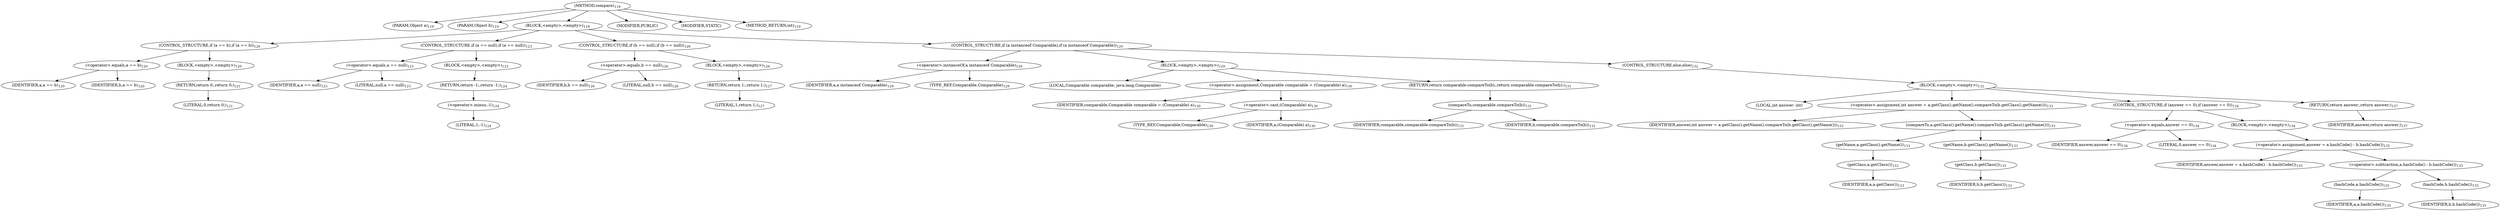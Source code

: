 digraph "compare" {  
"178" [label = <(METHOD,compare)<SUB>119</SUB>> ]
"179" [label = <(PARAM,Object a)<SUB>119</SUB>> ]
"180" [label = <(PARAM,Object b)<SUB>119</SUB>> ]
"181" [label = <(BLOCK,&lt;empty&gt;,&lt;empty&gt;)<SUB>119</SUB>> ]
"182" [label = <(CONTROL_STRUCTURE,if (a == b),if (a == b))<SUB>120</SUB>> ]
"183" [label = <(&lt;operator&gt;.equals,a == b)<SUB>120</SUB>> ]
"184" [label = <(IDENTIFIER,a,a == b)<SUB>120</SUB>> ]
"185" [label = <(IDENTIFIER,b,a == b)<SUB>120</SUB>> ]
"186" [label = <(BLOCK,&lt;empty&gt;,&lt;empty&gt;)<SUB>120</SUB>> ]
"187" [label = <(RETURN,return 0;,return 0;)<SUB>121</SUB>> ]
"188" [label = <(LITERAL,0,return 0;)<SUB>121</SUB>> ]
"189" [label = <(CONTROL_STRUCTURE,if (a == null),if (a == null))<SUB>123</SUB>> ]
"190" [label = <(&lt;operator&gt;.equals,a == null)<SUB>123</SUB>> ]
"191" [label = <(IDENTIFIER,a,a == null)<SUB>123</SUB>> ]
"192" [label = <(LITERAL,null,a == null)<SUB>123</SUB>> ]
"193" [label = <(BLOCK,&lt;empty&gt;,&lt;empty&gt;)<SUB>123</SUB>> ]
"194" [label = <(RETURN,return -1;,return -1;)<SUB>124</SUB>> ]
"195" [label = <(&lt;operator&gt;.minus,-1)<SUB>124</SUB>> ]
"196" [label = <(LITERAL,1,-1)<SUB>124</SUB>> ]
"197" [label = <(CONTROL_STRUCTURE,if (b == null),if (b == null))<SUB>126</SUB>> ]
"198" [label = <(&lt;operator&gt;.equals,b == null)<SUB>126</SUB>> ]
"199" [label = <(IDENTIFIER,b,b == null)<SUB>126</SUB>> ]
"200" [label = <(LITERAL,null,b == null)<SUB>126</SUB>> ]
"201" [label = <(BLOCK,&lt;empty&gt;,&lt;empty&gt;)<SUB>126</SUB>> ]
"202" [label = <(RETURN,return 1;,return 1;)<SUB>127</SUB>> ]
"203" [label = <(LITERAL,1,return 1;)<SUB>127</SUB>> ]
"204" [label = <(CONTROL_STRUCTURE,if (a instanceof Comparable),if (a instanceof Comparable))<SUB>129</SUB>> ]
"205" [label = <(&lt;operator&gt;.instanceOf,a instanceof Comparable)<SUB>129</SUB>> ]
"206" [label = <(IDENTIFIER,a,a instanceof Comparable)<SUB>129</SUB>> ]
"207" [label = <(TYPE_REF,Comparable,Comparable)<SUB>129</SUB>> ]
"208" [label = <(BLOCK,&lt;empty&gt;,&lt;empty&gt;)<SUB>129</SUB>> ]
"209" [label = <(LOCAL,Comparable comparable: java.lang.Comparable)> ]
"210" [label = <(&lt;operator&gt;.assignment,Comparable comparable = (Comparable) a)<SUB>130</SUB>> ]
"211" [label = <(IDENTIFIER,comparable,Comparable comparable = (Comparable) a)<SUB>130</SUB>> ]
"212" [label = <(&lt;operator&gt;.cast,(Comparable) a)<SUB>130</SUB>> ]
"213" [label = <(TYPE_REF,Comparable,Comparable)<SUB>130</SUB>> ]
"214" [label = <(IDENTIFIER,a,(Comparable) a)<SUB>130</SUB>> ]
"215" [label = <(RETURN,return comparable.compareTo(b);,return comparable.compareTo(b);)<SUB>131</SUB>> ]
"216" [label = <(compareTo,comparable.compareTo(b))<SUB>131</SUB>> ]
"217" [label = <(IDENTIFIER,comparable,comparable.compareTo(b))<SUB>131</SUB>> ]
"218" [label = <(IDENTIFIER,b,comparable.compareTo(b))<SUB>131</SUB>> ]
"219" [label = <(CONTROL_STRUCTURE,else,else)<SUB>132</SUB>> ]
"220" [label = <(BLOCK,&lt;empty&gt;,&lt;empty&gt;)<SUB>132</SUB>> ]
"221" [label = <(LOCAL,int answer: int)> ]
"222" [label = <(&lt;operator&gt;.assignment,int answer = a.getClass().getName().compareTo(b.getClass().getName()))<SUB>133</SUB>> ]
"223" [label = <(IDENTIFIER,answer,int answer = a.getClass().getName().compareTo(b.getClass().getName()))<SUB>133</SUB>> ]
"224" [label = <(compareTo,a.getClass().getName().compareTo(b.getClass().getName()))<SUB>133</SUB>> ]
"225" [label = <(getName,a.getClass().getName())<SUB>133</SUB>> ]
"226" [label = <(getClass,a.getClass())<SUB>133</SUB>> ]
"227" [label = <(IDENTIFIER,a,a.getClass())<SUB>133</SUB>> ]
"228" [label = <(getName,b.getClass().getName())<SUB>133</SUB>> ]
"229" [label = <(getClass,b.getClass())<SUB>133</SUB>> ]
"230" [label = <(IDENTIFIER,b,b.getClass())<SUB>133</SUB>> ]
"231" [label = <(CONTROL_STRUCTURE,if (answer == 0),if (answer == 0))<SUB>134</SUB>> ]
"232" [label = <(&lt;operator&gt;.equals,answer == 0)<SUB>134</SUB>> ]
"233" [label = <(IDENTIFIER,answer,answer == 0)<SUB>134</SUB>> ]
"234" [label = <(LITERAL,0,answer == 0)<SUB>134</SUB>> ]
"235" [label = <(BLOCK,&lt;empty&gt;,&lt;empty&gt;)<SUB>134</SUB>> ]
"236" [label = <(&lt;operator&gt;.assignment,answer = a.hashCode() - b.hashCode())<SUB>135</SUB>> ]
"237" [label = <(IDENTIFIER,answer,answer = a.hashCode() - b.hashCode())<SUB>135</SUB>> ]
"238" [label = <(&lt;operator&gt;.subtraction,a.hashCode() - b.hashCode())<SUB>135</SUB>> ]
"239" [label = <(hashCode,a.hashCode())<SUB>135</SUB>> ]
"240" [label = <(IDENTIFIER,a,a.hashCode())<SUB>135</SUB>> ]
"241" [label = <(hashCode,b.hashCode())<SUB>135</SUB>> ]
"242" [label = <(IDENTIFIER,b,b.hashCode())<SUB>135</SUB>> ]
"243" [label = <(RETURN,return answer;,return answer;)<SUB>137</SUB>> ]
"244" [label = <(IDENTIFIER,answer,return answer;)<SUB>137</SUB>> ]
"245" [label = <(MODIFIER,PUBLIC)> ]
"246" [label = <(MODIFIER,STATIC)> ]
"247" [label = <(METHOD_RETURN,int)<SUB>119</SUB>> ]
  "178" -> "179" 
  "178" -> "180" 
  "178" -> "181" 
  "178" -> "245" 
  "178" -> "246" 
  "178" -> "247" 
  "181" -> "182" 
  "181" -> "189" 
  "181" -> "197" 
  "181" -> "204" 
  "182" -> "183" 
  "182" -> "186" 
  "183" -> "184" 
  "183" -> "185" 
  "186" -> "187" 
  "187" -> "188" 
  "189" -> "190" 
  "189" -> "193" 
  "190" -> "191" 
  "190" -> "192" 
  "193" -> "194" 
  "194" -> "195" 
  "195" -> "196" 
  "197" -> "198" 
  "197" -> "201" 
  "198" -> "199" 
  "198" -> "200" 
  "201" -> "202" 
  "202" -> "203" 
  "204" -> "205" 
  "204" -> "208" 
  "204" -> "219" 
  "205" -> "206" 
  "205" -> "207" 
  "208" -> "209" 
  "208" -> "210" 
  "208" -> "215" 
  "210" -> "211" 
  "210" -> "212" 
  "212" -> "213" 
  "212" -> "214" 
  "215" -> "216" 
  "216" -> "217" 
  "216" -> "218" 
  "219" -> "220" 
  "220" -> "221" 
  "220" -> "222" 
  "220" -> "231" 
  "220" -> "243" 
  "222" -> "223" 
  "222" -> "224" 
  "224" -> "225" 
  "224" -> "228" 
  "225" -> "226" 
  "226" -> "227" 
  "228" -> "229" 
  "229" -> "230" 
  "231" -> "232" 
  "231" -> "235" 
  "232" -> "233" 
  "232" -> "234" 
  "235" -> "236" 
  "236" -> "237" 
  "236" -> "238" 
  "238" -> "239" 
  "238" -> "241" 
  "239" -> "240" 
  "241" -> "242" 
  "243" -> "244" 
}
